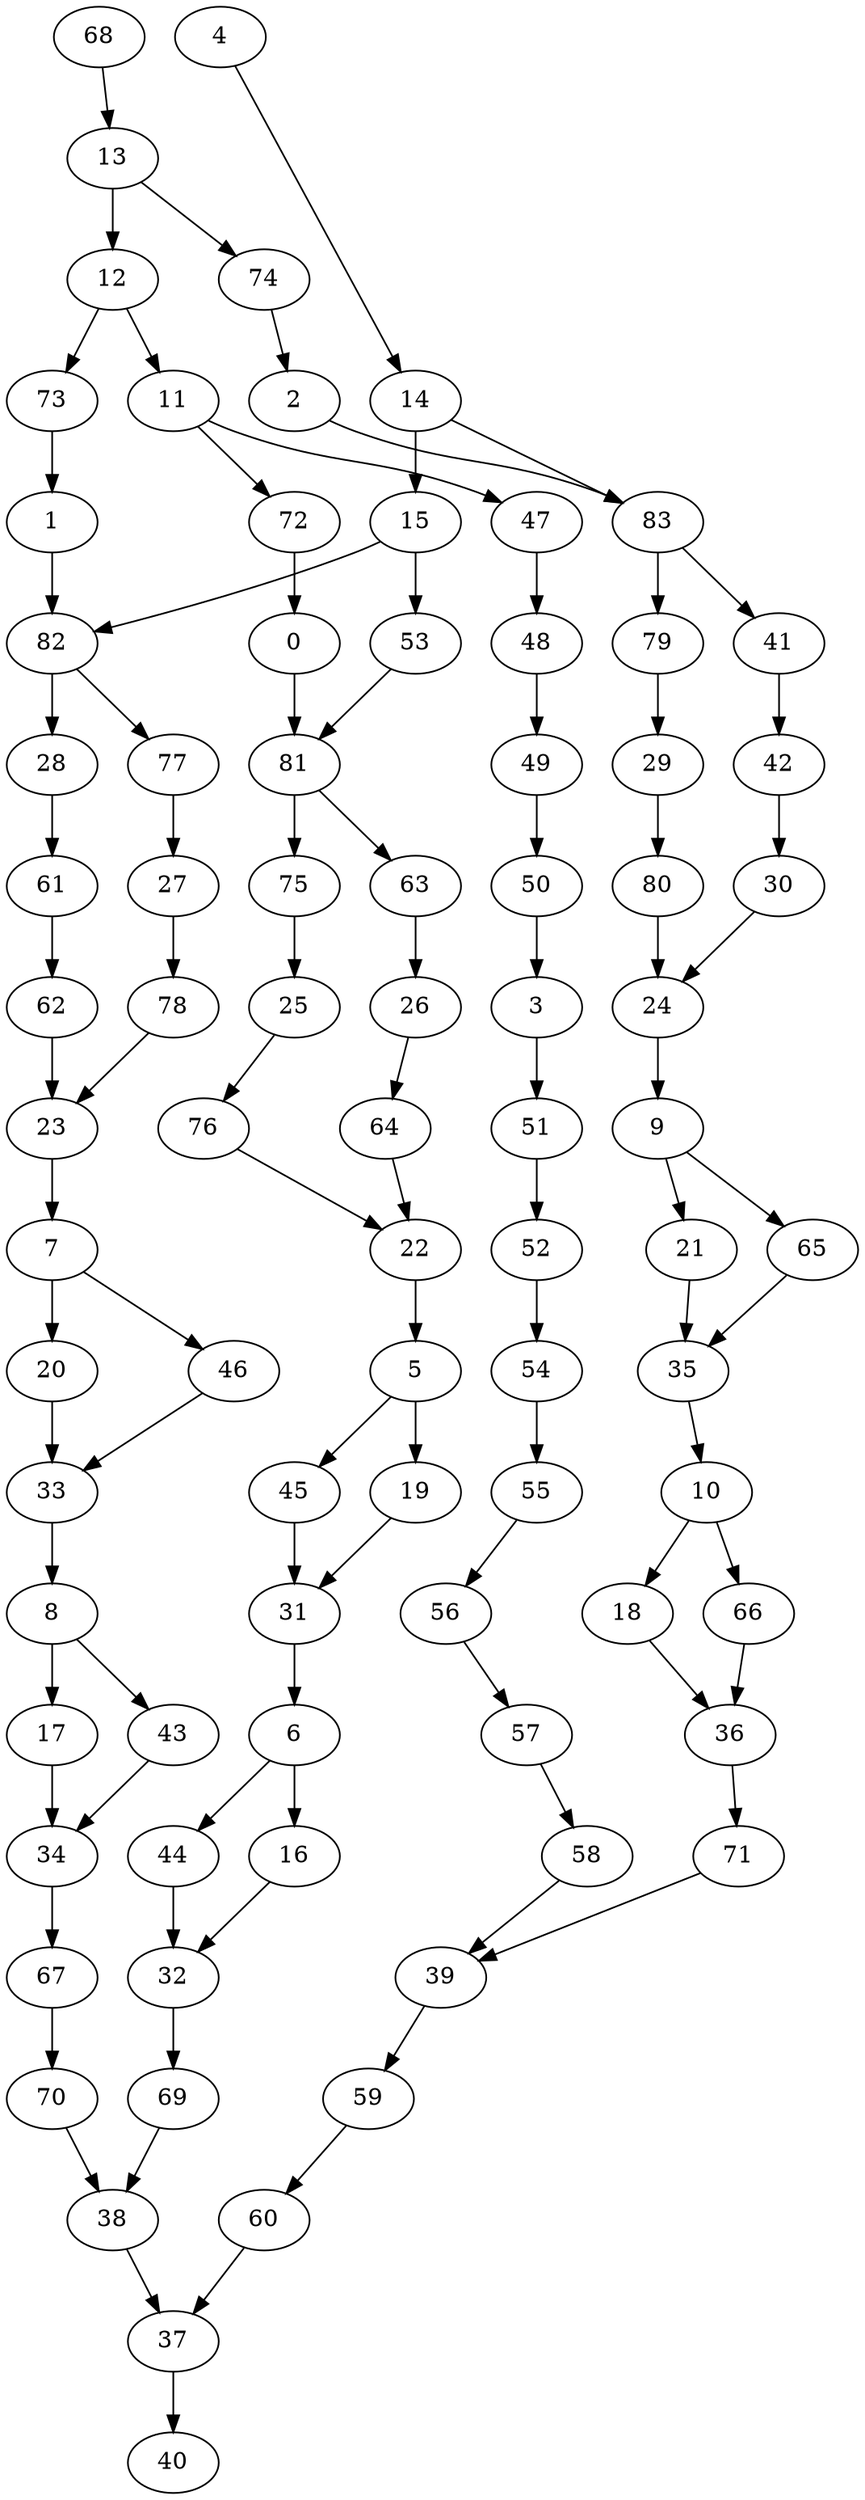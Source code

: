 digraph g {
0;
1;
2;
3;
4;
5;
6;
7;
8;
9;
10;
11;
12;
13;
14;
15;
16;
17;
18;
19;
20;
21;
22;
23;
24;
25;
26;
27;
28;
29;
30;
31;
32;
33;
34;
35;
36;
37;
38;
39;
40;
41;
42;
43;
44;
45;
46;
47;
48;
49;
50;
51;
52;
53;
54;
55;
56;
57;
58;
59;
60;
61;
62;
63;
64;
65;
66;
67;
68;
69;
70;
71;
72;
73;
74;
75;
76;
77;
78;
79;
80;
81;
82;
83;
0 -> 81 [weight=1];
1 -> 82 [weight=1];
2 -> 83 [weight=0];
3 -> 51 [weight=0];
4 -> 14 [weight=0];
5 -> 19 [weight=0];
5 -> 45 [weight=0];
6 -> 44 [weight=0];
6 -> 16 [weight=0];
7 -> 20 [weight=0];
7 -> 46 [weight=0];
8 -> 17 [weight=0];
8 -> 43 [weight=0];
9 -> 21 [weight=0];
9 -> 65 [weight=0];
10 -> 18 [weight=0];
10 -> 66 [weight=0];
11 -> 72 [weight=0];
11 -> 47 [weight=0];
12 -> 73 [weight=0];
12 -> 11 [weight=0];
13 -> 74 [weight=0];
13 -> 12 [weight=1];
14 -> 83 [weight=0];
14 -> 15 [weight=1];
15 -> 53 [weight=0];
15 -> 82 [weight=0];
16 -> 32 [weight=0];
17 -> 34 [weight=0];
18 -> 36 [weight=0];
19 -> 31 [weight=0];
20 -> 33 [weight=0];
21 -> 35 [weight=0];
22 -> 5 [weight=1];
23 -> 7 [weight=0];
24 -> 9 [weight=1];
25 -> 76 [weight=0];
26 -> 64 [weight=0];
27 -> 78 [weight=0];
28 -> 61 [weight=0];
29 -> 80 [weight=0];
30 -> 24 [weight=0];
31 -> 6 [weight=2];
32 -> 69 [weight=1];
33 -> 8 [weight=0];
34 -> 67 [weight=0];
35 -> 10 [weight=0];
36 -> 71 [weight=0];
37 -> 40 [weight=0];
38 -> 37 [weight=0];
39 -> 59 [weight=0];
41 -> 42 [weight=0];
42 -> 30 [weight=0];
43 -> 34 [weight=0];
44 -> 32 [weight=0];
45 -> 31 [weight=0];
46 -> 33 [weight=0];
47 -> 48 [weight=0];
48 -> 49 [weight=0];
49 -> 50 [weight=0];
50 -> 3 [weight=0];
51 -> 52 [weight=0];
52 -> 54 [weight=0];
53 -> 81 [weight=0];
54 -> 55 [weight=0];
55 -> 56 [weight=0];
56 -> 57 [weight=0];
57 -> 58 [weight=0];
58 -> 39 [weight=0];
59 -> 60 [weight=0];
60 -> 37 [weight=0];
61 -> 62 [weight=0];
62 -> 23 [weight=0];
63 -> 26 [weight=0];
64 -> 22 [weight=0];
65 -> 35 [weight=0];
66 -> 36 [weight=0];
67 -> 70 [weight=0];
68 -> 13 [weight=0];
69 -> 38 [weight=0];
70 -> 38 [weight=0];
71 -> 39 [weight=0];
72 -> 0 [weight=1];
73 -> 1 [weight=1];
74 -> 2 [weight=0];
75 -> 25 [weight=0];
76 -> 22 [weight=0];
77 -> 27 [weight=0];
78 -> 23 [weight=0];
79 -> 29 [weight=0];
80 -> 24 [weight=0];
81 -> 75 [weight=0];
81 -> 63 [weight=0];
82 -> 28 [weight=0];
82 -> 77 [weight=0];
83 -> 79 [weight=0];
83 -> 41 [weight=0];
}
